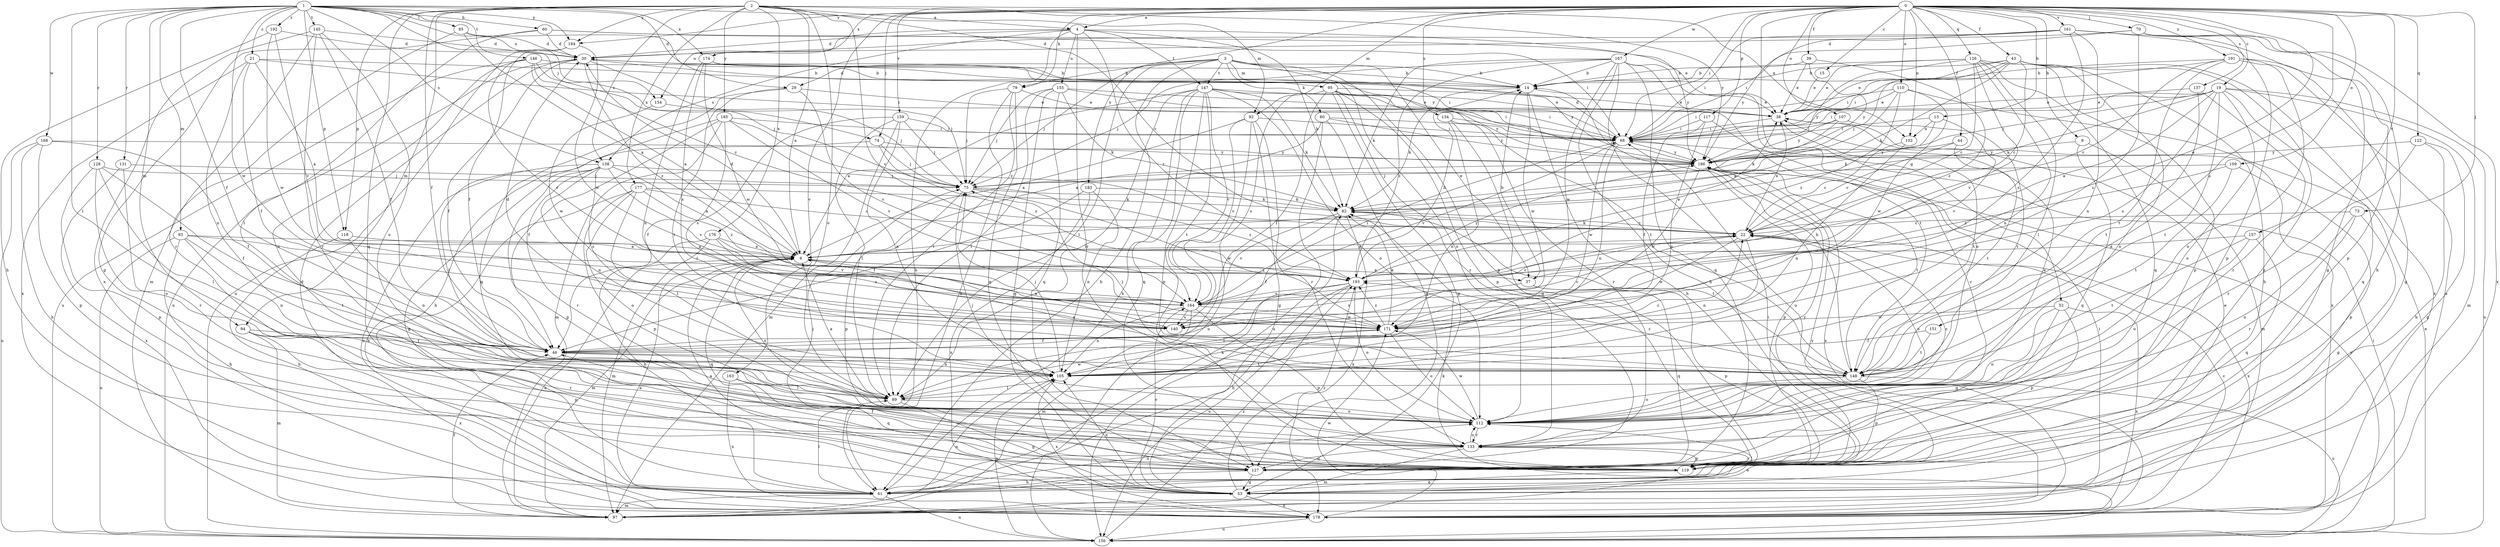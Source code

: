 strict digraph  {
0;
1;
2;
3;
4;
6;
9;
13;
14;
15;
19;
21;
22;
29;
30;
37;
38;
39;
43;
44;
46;
52;
53;
60;
61;
68;
70;
73;
74;
75;
79;
80;
82;
85;
89;
92;
93;
94;
95;
97;
102;
105;
107;
109;
110;
112;
117;
118;
119;
122;
126;
127;
128;
131;
133;
134;
137;
138;
140;
145;
146;
147;
148;
151;
154;
155;
156;
157;
159;
161;
163;
164;
167;
168;
171;
174;
176;
177;
178;
183;
184;
185;
186;
191;
192;
193;
0 -> 4  [label=a];
0 -> 9  [label=b];
0 -> 13  [label=b];
0 -> 15  [label=c];
0 -> 19  [label=c];
0 -> 37  [label=e];
0 -> 39  [label=f];
0 -> 43  [label=f];
0 -> 44  [label=f];
0 -> 52  [label=g];
0 -> 68  [label=i];
0 -> 70  [label=j];
0 -> 73  [label=j];
0 -> 74  [label=j];
0 -> 79  [label=k];
0 -> 92  [label=m];
0 -> 102  [label=n];
0 -> 107  [label=o];
0 -> 109  [label=o];
0 -> 110  [label=o];
0 -> 117  [label=p];
0 -> 122  [label=q];
0 -> 126  [label=q];
0 -> 134  [label=s];
0 -> 137  [label=s];
0 -> 151  [label=u];
0 -> 157  [label=v];
0 -> 159  [label=v];
0 -> 161  [label=v];
0 -> 163  [label=v];
0 -> 167  [label=w];
0 -> 174  [label=x];
0 -> 183  [label=y];
0 -> 184  [label=y];
0 -> 191  [label=z];
1 -> 21  [label=c];
1 -> 29  [label=d];
1 -> 46  [label=f];
1 -> 60  [label=h];
1 -> 74  [label=j];
1 -> 85  [label=l];
1 -> 89  [label=l];
1 -> 92  [label=m];
1 -> 93  [label=m];
1 -> 94  [label=m];
1 -> 118  [label=p];
1 -> 128  [label=r];
1 -> 131  [label=r];
1 -> 138  [label=s];
1 -> 145  [label=t];
1 -> 146  [label=t];
1 -> 154  [label=u];
1 -> 168  [label=w];
1 -> 171  [label=w];
1 -> 174  [label=x];
1 -> 184  [label=y];
1 -> 192  [label=z];
2 -> 4  [label=a];
2 -> 6  [label=a];
2 -> 22  [label=c];
2 -> 46  [label=f];
2 -> 94  [label=m];
2 -> 102  [label=n];
2 -> 112  [label=o];
2 -> 118  [label=p];
2 -> 127  [label=q];
2 -> 138  [label=s];
2 -> 164  [label=v];
2 -> 176  [label=x];
2 -> 177  [label=x];
2 -> 184  [label=y];
2 -> 185  [label=y];
2 -> 186  [label=y];
3 -> 14  [label=b];
3 -> 29  [label=d];
3 -> 37  [label=e];
3 -> 61  [label=h];
3 -> 75  [label=j];
3 -> 79  [label=k];
3 -> 80  [label=k];
3 -> 89  [label=l];
3 -> 95  [label=m];
3 -> 112  [label=o];
3 -> 119  [label=p];
3 -> 147  [label=t];
4 -> 30  [label=d];
4 -> 61  [label=h];
4 -> 82  [label=k];
4 -> 133  [label=r];
4 -> 138  [label=s];
4 -> 147  [label=t];
4 -> 154  [label=u];
4 -> 155  [label=u];
4 -> 186  [label=y];
4 -> 193  [label=z];
6 -> 30  [label=d];
6 -> 37  [label=e];
6 -> 97  [label=m];
6 -> 112  [label=o];
6 -> 127  [label=q];
6 -> 193  [label=z];
9 -> 97  [label=m];
9 -> 127  [label=q];
9 -> 186  [label=y];
13 -> 68  [label=i];
13 -> 82  [label=k];
13 -> 102  [label=n];
13 -> 164  [label=v];
14 -> 38  [label=e];
14 -> 61  [label=h];
14 -> 82  [label=k];
14 -> 171  [label=w];
15 -> 38  [label=e];
19 -> 6  [label=a];
19 -> 38  [label=e];
19 -> 68  [label=i];
19 -> 82  [label=k];
19 -> 97  [label=m];
19 -> 112  [label=o];
19 -> 127  [label=q];
19 -> 140  [label=s];
19 -> 148  [label=t];
19 -> 156  [label=u];
19 -> 186  [label=y];
21 -> 6  [label=a];
21 -> 14  [label=b];
21 -> 46  [label=f];
21 -> 68  [label=i];
21 -> 105  [label=n];
21 -> 178  [label=x];
22 -> 6  [label=a];
22 -> 38  [label=e];
22 -> 82  [label=k];
22 -> 105  [label=n];
22 -> 112  [label=o];
22 -> 171  [label=w];
22 -> 178  [label=x];
29 -> 38  [label=e];
29 -> 127  [label=q];
29 -> 148  [label=t];
29 -> 164  [label=v];
30 -> 14  [label=b];
30 -> 46  [label=f];
30 -> 68  [label=i];
30 -> 75  [label=j];
30 -> 156  [label=u];
30 -> 193  [label=z];
37 -> 14  [label=b];
37 -> 119  [label=p];
37 -> 127  [label=q];
37 -> 140  [label=s];
38 -> 68  [label=i];
38 -> 148  [label=t];
39 -> 14  [label=b];
39 -> 38  [label=e];
39 -> 186  [label=y];
39 -> 193  [label=z];
43 -> 14  [label=b];
43 -> 22  [label=c];
43 -> 38  [label=e];
43 -> 61  [label=h];
43 -> 68  [label=i];
43 -> 75  [label=j];
43 -> 82  [label=k];
43 -> 112  [label=o];
43 -> 119  [label=p];
43 -> 178  [label=x];
44 -> 22  [label=c];
44 -> 148  [label=t];
44 -> 186  [label=y];
46 -> 105  [label=n];
46 -> 148  [label=t];
52 -> 112  [label=o];
52 -> 119  [label=p];
52 -> 127  [label=q];
52 -> 171  [label=w];
52 -> 178  [label=x];
53 -> 6  [label=a];
53 -> 30  [label=d];
53 -> 38  [label=e];
53 -> 68  [label=i];
53 -> 105  [label=n];
53 -> 164  [label=v];
53 -> 178  [label=x];
53 -> 193  [label=z];
60 -> 30  [label=d];
60 -> 38  [label=e];
60 -> 53  [label=g];
60 -> 68  [label=i];
60 -> 89  [label=l];
61 -> 82  [label=k];
61 -> 89  [label=l];
61 -> 97  [label=m];
61 -> 112  [label=o];
61 -> 156  [label=u];
68 -> 30  [label=d];
68 -> 105  [label=n];
68 -> 164  [label=v];
68 -> 171  [label=w];
68 -> 186  [label=y];
70 -> 30  [label=d];
70 -> 61  [label=h];
70 -> 68  [label=i];
70 -> 119  [label=p];
70 -> 140  [label=s];
70 -> 178  [label=x];
73 -> 22  [label=c];
73 -> 53  [label=g];
73 -> 112  [label=o];
73 -> 133  [label=r];
74 -> 75  [label=j];
74 -> 89  [label=l];
74 -> 186  [label=y];
74 -> 193  [label=z];
75 -> 82  [label=k];
75 -> 119  [label=p];
75 -> 171  [label=w];
75 -> 193  [label=z];
79 -> 38  [label=e];
79 -> 61  [label=h];
79 -> 75  [label=j];
79 -> 89  [label=l];
79 -> 127  [label=q];
80 -> 6  [label=a];
80 -> 68  [label=i];
80 -> 127  [label=q];
80 -> 156  [label=u];
80 -> 186  [label=y];
82 -> 22  [label=c];
82 -> 46  [label=f];
82 -> 148  [label=t];
82 -> 164  [label=v];
82 -> 178  [label=x];
85 -> 6  [label=a];
85 -> 30  [label=d];
85 -> 133  [label=r];
85 -> 186  [label=y];
89 -> 6  [label=a];
89 -> 53  [label=g];
89 -> 112  [label=o];
89 -> 171  [label=w];
92 -> 6  [label=a];
92 -> 53  [label=g];
92 -> 68  [label=i];
92 -> 133  [label=r];
92 -> 156  [label=u];
92 -> 164  [label=v];
93 -> 6  [label=a];
93 -> 61  [label=h];
93 -> 105  [label=n];
93 -> 148  [label=t];
93 -> 156  [label=u];
93 -> 193  [label=z];
94 -> 46  [label=f];
94 -> 97  [label=m];
94 -> 119  [label=p];
94 -> 133  [label=r];
94 -> 178  [label=x];
95 -> 38  [label=e];
95 -> 46  [label=f];
95 -> 53  [label=g];
95 -> 68  [label=i];
95 -> 119  [label=p];
95 -> 133  [label=r];
95 -> 140  [label=s];
95 -> 148  [label=t];
97 -> 6  [label=a];
97 -> 46  [label=f];
97 -> 68  [label=i];
97 -> 105  [label=n];
97 -> 112  [label=o];
102 -> 22  [label=c];
102 -> 105  [label=n];
105 -> 22  [label=c];
105 -> 75  [label=j];
105 -> 89  [label=l];
105 -> 178  [label=x];
107 -> 68  [label=i];
107 -> 82  [label=k];
107 -> 148  [label=t];
107 -> 186  [label=y];
109 -> 75  [label=j];
109 -> 119  [label=p];
109 -> 148  [label=t];
109 -> 193  [label=z];
110 -> 6  [label=a];
110 -> 38  [label=e];
110 -> 68  [label=i];
110 -> 171  [label=w];
110 -> 178  [label=x];
110 -> 193  [label=z];
112 -> 22  [label=c];
112 -> 38  [label=e];
112 -> 75  [label=j];
112 -> 133  [label=r];
112 -> 171  [label=w];
117 -> 46  [label=f];
117 -> 68  [label=i];
117 -> 105  [label=n];
117 -> 133  [label=r];
118 -> 6  [label=a];
118 -> 61  [label=h];
118 -> 105  [label=n];
119 -> 46  [label=f];
119 -> 53  [label=g];
119 -> 133  [label=r];
119 -> 186  [label=y];
122 -> 53  [label=g];
122 -> 61  [label=h];
122 -> 133  [label=r];
122 -> 186  [label=y];
126 -> 14  [label=b];
126 -> 22  [label=c];
126 -> 38  [label=e];
126 -> 89  [label=l];
126 -> 105  [label=n];
126 -> 119  [label=p];
126 -> 127  [label=q];
126 -> 164  [label=v];
126 -> 186  [label=y];
127 -> 53  [label=g];
127 -> 61  [label=h];
127 -> 75  [label=j];
128 -> 46  [label=f];
128 -> 75  [label=j];
128 -> 89  [label=l];
128 -> 112  [label=o];
128 -> 119  [label=p];
131 -> 75  [label=j];
131 -> 133  [label=r];
131 -> 178  [label=x];
133 -> 97  [label=m];
133 -> 112  [label=o];
133 -> 119  [label=p];
133 -> 127  [label=q];
134 -> 68  [label=i];
134 -> 105  [label=n];
134 -> 127  [label=q];
134 -> 133  [label=r];
137 -> 38  [label=e];
137 -> 133  [label=r];
137 -> 148  [label=t];
138 -> 6  [label=a];
138 -> 53  [label=g];
138 -> 75  [label=j];
138 -> 105  [label=n];
138 -> 119  [label=p];
138 -> 133  [label=r];
138 -> 140  [label=s];
138 -> 164  [label=v];
138 -> 178  [label=x];
140 -> 6  [label=a];
140 -> 22  [label=c];
140 -> 30  [label=d];
145 -> 30  [label=d];
145 -> 46  [label=f];
145 -> 97  [label=m];
145 -> 112  [label=o];
145 -> 133  [label=r];
145 -> 178  [label=x];
146 -> 6  [label=a];
146 -> 14  [label=b];
146 -> 22  [label=c];
146 -> 75  [label=j];
146 -> 112  [label=o];
146 -> 156  [label=u];
146 -> 164  [label=v];
147 -> 6  [label=a];
147 -> 38  [label=e];
147 -> 61  [label=h];
147 -> 82  [label=k];
147 -> 89  [label=l];
147 -> 112  [label=o];
147 -> 119  [label=p];
147 -> 127  [label=q];
147 -> 148  [label=t];
147 -> 164  [label=v];
147 -> 186  [label=y];
148 -> 6  [label=a];
148 -> 14  [label=b];
148 -> 75  [label=j];
148 -> 112  [label=o];
148 -> 119  [label=p];
148 -> 156  [label=u];
148 -> 193  [label=z];
151 -> 46  [label=f];
151 -> 148  [label=t];
154 -> 75  [label=j];
154 -> 171  [label=w];
155 -> 38  [label=e];
155 -> 53  [label=g];
155 -> 68  [label=i];
155 -> 75  [label=j];
155 -> 82  [label=k];
155 -> 89  [label=l];
155 -> 127  [label=q];
156 -> 38  [label=e];
156 -> 68  [label=i];
156 -> 82  [label=k];
156 -> 105  [label=n];
156 -> 186  [label=y];
156 -> 193  [label=z];
157 -> 6  [label=a];
157 -> 112  [label=o];
157 -> 127  [label=q];
157 -> 148  [label=t];
159 -> 46  [label=f];
159 -> 68  [label=i];
159 -> 75  [label=j];
159 -> 89  [label=l];
159 -> 97  [label=m];
159 -> 105  [label=n];
161 -> 30  [label=d];
161 -> 53  [label=g];
161 -> 68  [label=i];
161 -> 105  [label=n];
161 -> 119  [label=p];
161 -> 140  [label=s];
161 -> 186  [label=y];
163 -> 89  [label=l];
163 -> 127  [label=q];
163 -> 178  [label=x];
164 -> 22  [label=c];
164 -> 68  [label=i];
164 -> 97  [label=m];
164 -> 105  [label=n];
164 -> 119  [label=p];
164 -> 140  [label=s];
164 -> 171  [label=w];
167 -> 14  [label=b];
167 -> 61  [label=h];
167 -> 75  [label=j];
167 -> 82  [label=k];
167 -> 112  [label=o];
167 -> 127  [label=q];
167 -> 148  [label=t];
167 -> 156  [label=u];
167 -> 171  [label=w];
167 -> 193  [label=z];
168 -> 46  [label=f];
168 -> 61  [label=h];
168 -> 119  [label=p];
168 -> 156  [label=u];
168 -> 186  [label=y];
171 -> 46  [label=f];
171 -> 82  [label=k];
171 -> 112  [label=o];
171 -> 193  [label=z];
174 -> 14  [label=b];
174 -> 105  [label=n];
174 -> 140  [label=s];
174 -> 171  [label=w];
174 -> 186  [label=y];
176 -> 6  [label=a];
176 -> 61  [label=h];
176 -> 97  [label=m];
176 -> 140  [label=s];
176 -> 164  [label=v];
177 -> 22  [label=c];
177 -> 61  [label=h];
177 -> 82  [label=k];
177 -> 89  [label=l];
177 -> 112  [label=o];
177 -> 119  [label=p];
177 -> 193  [label=z];
178 -> 6  [label=a];
178 -> 22  [label=c];
178 -> 156  [label=u];
178 -> 171  [label=w];
178 -> 186  [label=y];
183 -> 46  [label=f];
183 -> 82  [label=k];
183 -> 105  [label=n];
183 -> 178  [label=x];
184 -> 46  [label=f];
184 -> 156  [label=u];
184 -> 171  [label=w];
185 -> 22  [label=c];
185 -> 46  [label=f];
185 -> 61  [label=h];
185 -> 68  [label=i];
185 -> 97  [label=m];
185 -> 140  [label=s];
185 -> 164  [label=v];
186 -> 75  [label=j];
186 -> 119  [label=p];
186 -> 148  [label=t];
186 -> 171  [label=w];
186 -> 178  [label=x];
191 -> 14  [label=b];
191 -> 22  [label=c];
191 -> 53  [label=g];
191 -> 68  [label=i];
191 -> 112  [label=o];
191 -> 148  [label=t];
191 -> 178  [label=x];
192 -> 30  [label=d];
192 -> 61  [label=h];
192 -> 164  [label=v];
192 -> 171  [label=w];
193 -> 14  [label=b];
193 -> 38  [label=e];
193 -> 61  [label=h];
193 -> 89  [label=l];
193 -> 112  [label=o];
193 -> 156  [label=u];
193 -> 164  [label=v];
193 -> 186  [label=y];
}

